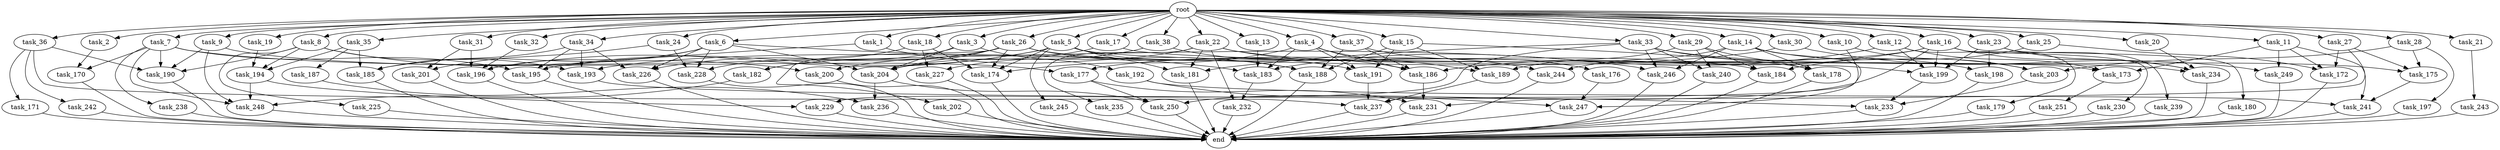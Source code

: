 digraph G {
  task_8 [size="102.400000"];
  task_239 [size="7730941132.800000"];
  task_173 [size="94489280512.000000"];
  task_189 [size="158913789952.000000"];
  task_17 [size="102.400000"];
  task_204 [size="125413045043.200012"];
  task_242 [size="54975581388.800003"];
  task_35 [size="102.400000"];
  task_26 [size="102.400000"];
  task_15 [size="102.400000"];
  task_251 [size="42090679500.800003"];
  task_227 [size="155477816115.200012"];
  task_177 [size="29205777612.800003"];
  task_33 [size="102.400000"];
  task_186 [size="92771293593.600006"];
  task_7 [size="102.400000"];
  task_181 [size="124554051584.000000"];
  task_231 [size="91912300134.400009"];
  task_241 [size="128849018880.000000"];
  task_233 [size="100502234726.400009"];
  task_176 [size="7730941132.800000"];
  task_225 [size="30923764531.200001"];
  task_13 [size="102.400000"];
  task_22 [size="102.400000"];
  task_5 [size="102.400000"];
  task_36 [size="102.400000"];
  task_200 [size="38654705664.000000"];
  task_201 [size="171798691840.000000"];
  task_6 [size="102.400000"];
  task_184 [size="226774273228.800018"];
  task_240 [size="93630287052.800003"];
  task_30 [size="102.400000"];
  task_3 [size="102.400000"];
  task_179 [size="42090679500.800003"];
  task_187 [size="13743895347.200001"];
  task_188 [size="84181359001.600006"];
  task_236 [size="85899345920.000000"];
  task_230 [size="7730941132.800000"];
  task_234 [size="36936718745.599998"];
  task_193 [size="76450417868.800003"];
  task_183 [size="197568495616.000000"];
  task_191 [size="127990025420.800003"];
  task_175 [size="70437463654.400009"];
  task_202 [size="54975581388.800003"];
  root [size="0.000000"];
  task_182 [size="62706522521.600006"];
  task_245 [size="30923764531.200001"];
  task_12 [size="102.400000"];
  task_21 [size="102.400000"];
  task_18 [size="102.400000"];
  task_180 [size="13743895347.200001"];
  task_31 [size="102.400000"];
  task_244 [size="155477816115.200012"];
  task_9 [size="102.400000"];
  task_237 [size="193273528320.000000"];
  task_192 [size="7730941132.800000"];
  task_28 [size="102.400000"];
  task_174 [size="225056286310.400024"];
  task_247 [size="163208757248.000000"];
  task_171 [size="54975581388.800003"];
  task_185 [size="110810156236.800003"];
  task_34 [size="102.400000"];
  task_10 [size="102.400000"];
  task_178 [size="158913789952.000000"];
  task_194 [size="130567005798.400009"];
  task_2 [size="102.400000"];
  task_29 [size="102.400000"];
  end [size="0.000000"];
  task_228 [size="210453397504.000000"];
  task_197 [size="54975581388.800003"];
  task_38 [size="102.400000"];
  task_16 [size="102.400000"];
  task_14 [size="102.400000"];
  task_24 [size="102.400000"];
  task_198 [size="21474836480.000000"];
  task_195 [size="184683593728.000000"];
  task_243 [size="69578470195.199997"];
  task_19 [size="102.400000"];
  task_226 [size="152041842278.399994"];
  task_32 [size="102.400000"];
  task_196 [size="202722456371.200012"];
  task_170 [size="139156940390.399994"];
  task_25 [size="102.400000"];
  task_4 [size="102.400000"];
  task_235 [size="85899345920.000000"];
  task_27 [size="102.400000"];
  task_232 [size="116823110451.200012"];
  task_229 [size="77309411328.000000"];
  task_23 [size="102.400000"];
  task_37 [size="102.400000"];
  task_1 [size="102.400000"];
  task_11 [size="102.400000"];
  task_190 [size="176952652595.200012"];
  task_249 [size="24910810316.800003"];
  task_172 [size="115105123532.800003"];
  task_250 [size="80745385164.800003"];
  task_246 [size="146887881523.200012"];
  task_20 [size="102.400000"];
  task_203 [size="146028888064.000000"];
  task_199 [size="149464861900.800018"];
  task_238 [size="69578470195.199997"];
  task_248 [size="230210247065.600006"];

  task_8 -> task_190 [size="301989888.000000"];
  task_8 -> task_194 [size="301989888.000000"];
  task_8 -> task_193 [size="301989888.000000"];
  task_8 -> task_225 [size="301989888.000000"];
  task_8 -> task_200 [size="301989888.000000"];
  task_239 -> end [size="1.000000"];
  task_173 -> task_251 [size="411041792.000000"];
  task_189 -> task_237 [size="301989888.000000"];
  task_17 -> task_234 [size="75497472.000000"];
  task_17 -> task_200 [size="75497472.000000"];
  task_204 -> task_236 [size="301989888.000000"];
  task_204 -> task_250 [size="301989888.000000"];
  task_242 -> end [size="1.000000"];
  task_35 -> task_185 [size="134217728.000000"];
  task_35 -> task_194 [size="134217728.000000"];
  task_35 -> task_187 [size="134217728.000000"];
  task_26 -> task_202 [size="536870912.000000"];
  task_26 -> task_174 [size="536870912.000000"];
  task_26 -> task_182 [size="536870912.000000"];
  task_26 -> task_226 [size="536870912.000000"];
  task_26 -> task_191 [size="536870912.000000"];
  task_26 -> task_184 [size="536870912.000000"];
  task_26 -> task_204 [size="536870912.000000"];
  task_15 -> task_188 [size="33554432.000000"];
  task_15 -> task_189 [size="33554432.000000"];
  task_15 -> task_178 [size="33554432.000000"];
  task_15 -> task_191 [size="33554432.000000"];
  task_251 -> end [size="1.000000"];
  task_227 -> end [size="1.000000"];
  task_177 -> task_231 [size="411041792.000000"];
  task_177 -> task_250 [size="411041792.000000"];
  task_33 -> task_246 [size="75497472.000000"];
  task_33 -> task_181 [size="75497472.000000"];
  task_33 -> task_229 [size="75497472.000000"];
  task_33 -> task_198 [size="75497472.000000"];
  task_33 -> task_175 [size="75497472.000000"];
  task_33 -> task_240 [size="75497472.000000"];
  task_186 -> task_231 [size="411041792.000000"];
  task_7 -> task_190 [size="679477248.000000"];
  task_7 -> task_246 [size="679477248.000000"];
  task_7 -> task_170 [size="679477248.000000"];
  task_7 -> task_195 [size="679477248.000000"];
  task_7 -> task_238 [size="679477248.000000"];
  task_7 -> task_248 [size="679477248.000000"];
  task_181 -> end [size="1.000000"];
  task_231 -> end [size="1.000000"];
  task_241 -> end [size="1.000000"];
  task_233 -> end [size="1.000000"];
  task_176 -> task_247 [size="75497472.000000"];
  task_225 -> end [size="1.000000"];
  task_13 -> task_183 [size="301989888.000000"];
  task_22 -> task_235 [size="838860800.000000"];
  task_22 -> task_227 [size="838860800.000000"];
  task_22 -> task_232 [size="838860800.000000"];
  task_22 -> task_181 [size="838860800.000000"];
  task_22 -> task_199 [size="838860800.000000"];
  task_22 -> task_244 [size="838860800.000000"];
  task_5 -> task_188 [size="301989888.000000"];
  task_5 -> task_174 [size="301989888.000000"];
  task_5 -> task_173 [size="301989888.000000"];
  task_5 -> task_181 [size="301989888.000000"];
  task_5 -> task_245 [size="301989888.000000"];
  task_5 -> task_196 [size="301989888.000000"];
  task_5 -> task_195 [size="301989888.000000"];
  task_36 -> task_190 [size="536870912.000000"];
  task_36 -> task_242 [size="536870912.000000"];
  task_36 -> task_237 [size="536870912.000000"];
  task_36 -> task_171 [size="536870912.000000"];
  task_200 -> end [size="1.000000"];
  task_201 -> end [size="1.000000"];
  task_6 -> task_185 [size="536870912.000000"];
  task_6 -> task_226 [size="536870912.000000"];
  task_6 -> task_183 [size="536870912.000000"];
  task_6 -> task_196 [size="536870912.000000"];
  task_6 -> task_228 [size="536870912.000000"];
  task_6 -> task_204 [size="536870912.000000"];
  task_184 -> end [size="1.000000"];
  task_240 -> end [size="1.000000"];
  task_30 -> task_249 [size="33554432.000000"];
  task_30 -> task_193 [size="33554432.000000"];
  task_3 -> task_204 [size="75497472.000000"];
  task_3 -> task_182 [size="75497472.000000"];
  task_3 -> task_192 [size="75497472.000000"];
  task_179 -> end [size="1.000000"];
  task_187 -> task_236 [size="536870912.000000"];
  task_188 -> end [size="1.000000"];
  task_236 -> end [size="1.000000"];
  task_230 -> end [size="1.000000"];
  task_234 -> end [size="1.000000"];
  task_193 -> task_233 [size="33554432.000000"];
  task_183 -> task_232 [size="301989888.000000"];
  task_191 -> task_237 [size="838860800.000000"];
  task_175 -> task_241 [size="209715200.000000"];
  task_202 -> end [size="1.000000"];
  root -> task_8 [size="1.000000"];
  root -> task_14 [size="1.000000"];
  root -> task_24 [size="1.000000"];
  root -> task_13 [size="1.000000"];
  root -> task_33 [size="1.000000"];
  root -> task_12 [size="1.000000"];
  root -> task_21 [size="1.000000"];
  root -> task_18 [size="1.000000"];
  root -> task_22 [size="1.000000"];
  root -> task_31 [size="1.000000"];
  root -> task_9 [size="1.000000"];
  root -> task_5 [size="1.000000"];
  root -> task_36 [size="1.000000"];
  root -> task_32 [size="1.000000"];
  root -> task_26 [size="1.000000"];
  root -> task_15 [size="1.000000"];
  root -> task_6 [size="1.000000"];
  root -> task_4 [size="1.000000"];
  root -> task_25 [size="1.000000"];
  root -> task_30 [size="1.000000"];
  root -> task_34 [size="1.000000"];
  root -> task_3 [size="1.000000"];
  root -> task_19 [size="1.000000"];
  root -> task_10 [size="1.000000"];
  root -> task_23 [size="1.000000"];
  root -> task_37 [size="1.000000"];
  root -> task_1 [size="1.000000"];
  root -> task_11 [size="1.000000"];
  root -> task_17 [size="1.000000"];
  root -> task_2 [size="1.000000"];
  root -> task_29 [size="1.000000"];
  root -> task_20 [size="1.000000"];
  root -> task_35 [size="1.000000"];
  root -> task_7 [size="1.000000"];
  root -> task_27 [size="1.000000"];
  root -> task_38 [size="1.000000"];
  root -> task_28 [size="1.000000"];
  root -> task_16 [size="1.000000"];
  task_182 -> task_248 [size="679477248.000000"];
  task_245 -> end [size="1.000000"];
  task_12 -> task_179 [size="411041792.000000"];
  task_12 -> task_199 [size="411041792.000000"];
  task_12 -> task_173 [size="411041792.000000"];
  task_12 -> task_183 [size="411041792.000000"];
  task_21 -> task_243 [size="679477248.000000"];
  task_18 -> task_228 [size="679477248.000000"];
  task_18 -> task_227 [size="679477248.000000"];
  task_18 -> task_174 [size="679477248.000000"];
  task_180 -> end [size="1.000000"];
  task_31 -> task_196 [size="838860800.000000"];
  task_31 -> task_201 [size="838860800.000000"];
  task_244 -> end [size="1.000000"];
  task_9 -> task_190 [size="209715200.000000"];
  task_9 -> task_177 [size="209715200.000000"];
  task_9 -> task_248 [size="209715200.000000"];
  task_237 -> end [size="1.000000"];
  task_192 -> task_241 [size="838860800.000000"];
  task_192 -> task_247 [size="838860800.000000"];
  task_28 -> task_175 [size="536870912.000000"];
  task_28 -> task_197 [size="536870912.000000"];
  task_28 -> task_203 [size="536870912.000000"];
  task_174 -> end [size="1.000000"];
  task_247 -> end [size="1.000000"];
  task_171 -> end [size="1.000000"];
  task_185 -> end [size="1.000000"];
  task_34 -> task_185 [size="411041792.000000"];
  task_34 -> task_195 [size="411041792.000000"];
  task_34 -> task_226 [size="411041792.000000"];
  task_34 -> task_193 [size="411041792.000000"];
  task_10 -> task_237 [size="209715200.000000"];
  task_10 -> task_203 [size="209715200.000000"];
  task_178 -> end [size="1.000000"];
  task_194 -> task_229 [size="679477248.000000"];
  task_194 -> task_248 [size="679477248.000000"];
  task_2 -> task_170 [size="679477248.000000"];
  task_29 -> task_189 [size="838860800.000000"];
  task_29 -> task_184 [size="838860800.000000"];
  task_29 -> task_178 [size="838860800.000000"];
  task_29 -> task_240 [size="838860800.000000"];
  task_228 -> end [size="1.000000"];
  task_197 -> end [size="1.000000"];
  task_38 -> task_204 [size="75497472.000000"];
  task_38 -> task_186 [size="75497472.000000"];
  task_16 -> task_239 [size="75497472.000000"];
  task_16 -> task_186 [size="75497472.000000"];
  task_16 -> task_234 [size="75497472.000000"];
  task_16 -> task_230 [size="75497472.000000"];
  task_16 -> task_250 [size="75497472.000000"];
  task_16 -> task_199 [size="75497472.000000"];
  task_16 -> task_177 [size="75497472.000000"];
  task_14 -> task_178 [size="679477248.000000"];
  task_14 -> task_246 [size="679477248.000000"];
  task_14 -> task_247 [size="679477248.000000"];
  task_14 -> task_203 [size="679477248.000000"];
  task_14 -> task_244 [size="679477248.000000"];
  task_24 -> task_201 [size="838860800.000000"];
  task_24 -> task_228 [size="838860800.000000"];
  task_198 -> end [size="1.000000"];
  task_195 -> end [size="1.000000"];
  task_243 -> end [size="1.000000"];
  task_19 -> task_194 [size="838860800.000000"];
  task_226 -> end [size="1.000000"];
  task_32 -> task_196 [size="301989888.000000"];
  task_196 -> end [size="1.000000"];
  task_170 -> end [size="1.000000"];
  task_25 -> task_172 [size="838860800.000000"];
  task_25 -> task_184 [size="838860800.000000"];
  task_4 -> task_191 [size="679477248.000000"];
  task_4 -> task_189 [size="679477248.000000"];
  task_4 -> task_174 [size="679477248.000000"];
  task_4 -> task_186 [size="679477248.000000"];
  task_4 -> task_183 [size="679477248.000000"];
  task_235 -> end [size="1.000000"];
  task_27 -> task_172 [size="75497472.000000"];
  task_27 -> task_231 [size="75497472.000000"];
  task_27 -> task_175 [size="75497472.000000"];
  task_232 -> end [size="1.000000"];
  task_229 -> end [size="1.000000"];
  task_23 -> task_180 [size="134217728.000000"];
  task_23 -> task_198 [size="134217728.000000"];
  task_23 -> task_199 [size="134217728.000000"];
  task_23 -> task_234 [size="134217728.000000"];
  task_37 -> task_188 [size="75497472.000000"];
  task_37 -> task_176 [size="75497472.000000"];
  task_37 -> task_186 [size="75497472.000000"];
  task_1 -> task_188 [size="411041792.000000"];
  task_1 -> task_195 [size="411041792.000000"];
  task_11 -> task_172 [size="209715200.000000"];
  task_11 -> task_241 [size="209715200.000000"];
  task_11 -> task_173 [size="209715200.000000"];
  task_11 -> task_249 [size="209715200.000000"];
  task_190 -> end [size="1.000000"];
  task_249 -> end [size="1.000000"];
  task_172 -> end [size="1.000000"];
  task_250 -> end [size="1.000000"];
  task_246 -> end [size="1.000000"];
  task_20 -> task_234 [size="75497472.000000"];
  task_203 -> task_233 [size="536870912.000000"];
  task_199 -> task_233 [size="411041792.000000"];
  task_238 -> end [size="1.000000"];
  task_248 -> end [size="1.000000"];
}
